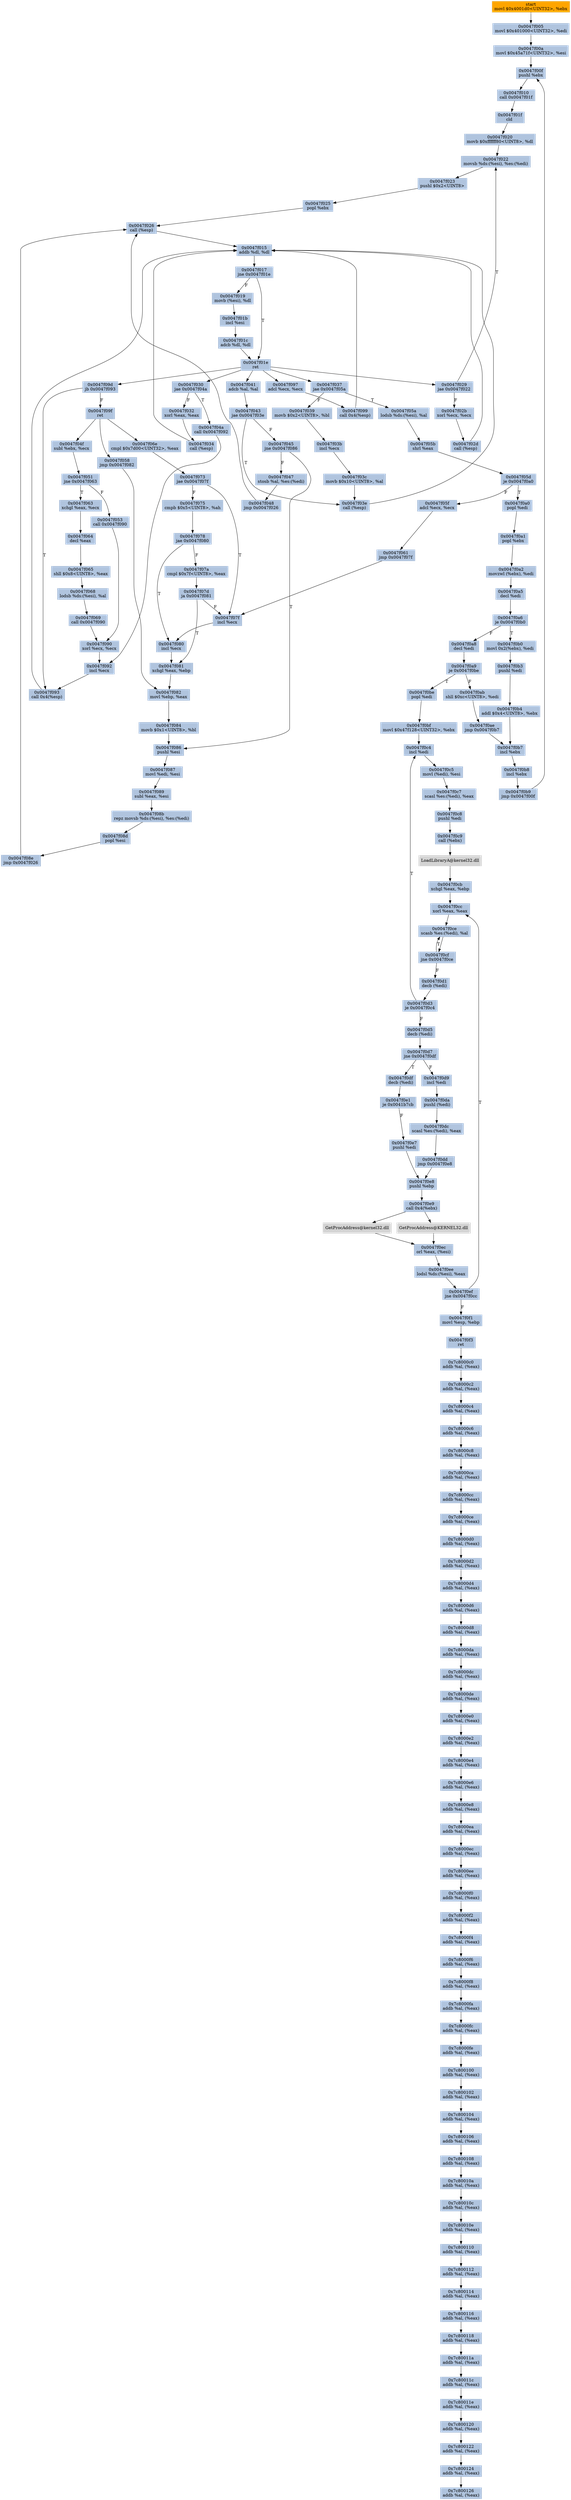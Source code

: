 digraph G {
node[shape=rectangle,style=filled,fillcolor=lightsteelblue,color=lightsteelblue]
bgcolor="transparent"
a0x0047f000movl_0x4001d0UINT32_ebx[label="start\nmovl $0x4001d0<UINT32>, %ebx",fillcolor="orange",color="lightgrey"];
a0x0047f005movl_0x401000UINT32_edi[label="0x0047f005\nmovl $0x401000<UINT32>, %edi"];
a0x0047f00amovl_0x45a71fUINT32_esi[label="0x0047f00a\nmovl $0x45a71f<UINT32>, %esi"];
a0x0047f00fpushl_ebx[label="0x0047f00f\npushl %ebx"];
a0x0047f010call_0x0047f01f[label="0x0047f010\ncall 0x0047f01f"];
a0x0047f01fcld_[label="0x0047f01f\ncld "];
a0x0047f020movb_0xffffff80UINT8_dl[label="0x0047f020\nmovb $0xffffff80<UINT8>, %dl"];
a0x0047f022movsb_ds_esi__es_edi_[label="0x0047f022\nmovsb %ds:(%esi), %es:(%edi)"];
a0x0047f023pushl_0x2UINT8[label="0x0047f023\npushl $0x2<UINT8>"];
a0x0047f025popl_ebx[label="0x0047f025\npopl %ebx"];
a0x0047f026call_esp_[label="0x0047f026\ncall (%esp)"];
a0x0047f015addb_dl_dl[label="0x0047f015\naddb %dl, %dl"];
a0x0047f017jne_0x0047f01e[label="0x0047f017\njne 0x0047f01e"];
a0x0047f019movb_esi__dl[label="0x0047f019\nmovb (%esi), %dl"];
a0x0047f01bincl_esi[label="0x0047f01b\nincl %esi"];
a0x0047f01cadcb_dl_dl[label="0x0047f01c\nadcb %dl, %dl"];
a0x0047f01eret[label="0x0047f01e\nret"];
a0x0047f029jae_0x0047f022[label="0x0047f029\njae 0x0047f022"];
a0x0047f02bxorl_ecx_ecx[label="0x0047f02b\nxorl %ecx, %ecx"];
a0x0047f02dcall_esp_[label="0x0047f02d\ncall (%esp)"];
a0x0047f030jae_0x0047f04a[label="0x0047f030\njae 0x0047f04a"];
a0x0047f032xorl_eax_eax[label="0x0047f032\nxorl %eax, %eax"];
a0x0047f034call_esp_[label="0x0047f034\ncall (%esp)"];
a0x0047f037jae_0x0047f05a[label="0x0047f037\njae 0x0047f05a"];
a0x0047f039movb_0x2UINT8_bl[label="0x0047f039\nmovb $0x2<UINT8>, %bl"];
a0x0047f03bincl_ecx[label="0x0047f03b\nincl %ecx"];
a0x0047f03cmovb_0x10UINT8_al[label="0x0047f03c\nmovb $0x10<UINT8>, %al"];
a0x0047f03ecall_esp_[label="0x0047f03e\ncall (%esp)"];
a0x0047f041adcb_al_al[label="0x0047f041\nadcb %al, %al"];
a0x0047f043jae_0x0047f03e[label="0x0047f043\njae 0x0047f03e"];
a0x0047f045jne_0x0047f086[label="0x0047f045\njne 0x0047f086"];
a0x0047f047stosb_al_es_edi_[label="0x0047f047\nstosb %al, %es:(%edi)"];
a0x0047f048jmp_0x0047f026[label="0x0047f048\njmp 0x0047f026"];
a0x0047f086pushl_esi[label="0x0047f086\npushl %esi"];
a0x0047f087movl_edi_esi[label="0x0047f087\nmovl %edi, %esi"];
a0x0047f089subl_eax_esi[label="0x0047f089\nsubl %eax, %esi"];
a0x0047f08brepz_movsb_ds_esi__es_edi_[label="0x0047f08b\nrepz movsb %ds:(%esi), %es:(%edi)"];
a0x0047f08dpopl_esi[label="0x0047f08d\npopl %esi"];
a0x0047f08ejmp_0x0047f026[label="0x0047f08e\njmp 0x0047f026"];
a0x0047f05alodsb_ds_esi__al[label="0x0047f05a\nlodsb %ds:(%esi), %al"];
a0x0047f05bshrl_eax[label="0x0047f05b\nshrl %eax"];
a0x0047f05dje_0x0047f0a0[label="0x0047f05d\nje 0x0047f0a0"];
a0x0047f05fadcl_ecx_ecx[label="0x0047f05f\nadcl %ecx, %ecx"];
a0x0047f061jmp_0x0047f07f[label="0x0047f061\njmp 0x0047f07f"];
a0x0047f07fincl_ecx[label="0x0047f07f\nincl %ecx"];
a0x0047f080incl_ecx[label="0x0047f080\nincl %ecx"];
a0x0047f081xchgl_eax_ebp[label="0x0047f081\nxchgl %eax, %ebp"];
a0x0047f082movl_ebp_eax[label="0x0047f082\nmovl %ebp, %eax"];
a0x0047f084movb_0x1UINT8_bl[label="0x0047f084\nmovb $0x1<UINT8>, %bl"];
a0x0047f04acall_0x0047f092[label="0x0047f04a\ncall 0x0047f092"];
a0x0047f092incl_ecx[label="0x0047f092\nincl %ecx"];
a0x0047f093call_0x4esp_[label="0x0047f093\ncall 0x4(%esp)"];
a0x0047f097adcl_ecx_ecx[label="0x0047f097\nadcl %ecx, %ecx"];
a0x0047f099call_0x4esp_[label="0x0047f099\ncall 0x4(%esp)"];
a0x0047f09djb_0x0047f093[label="0x0047f09d\njb 0x0047f093"];
a0x0047f09fret[label="0x0047f09f\nret"];
a0x0047f04fsubl_ebx_ecx[label="0x0047f04f\nsubl %ebx, %ecx"];
a0x0047f051jne_0x0047f063[label="0x0047f051\njne 0x0047f063"];
a0x0047f053call_0x0047f090[label="0x0047f053\ncall 0x0047f090"];
a0x0047f090xorl_ecx_ecx[label="0x0047f090\nxorl %ecx, %ecx"];
a0x0047f058jmp_0x0047f082[label="0x0047f058\njmp 0x0047f082"];
a0x0047f063xchgl_eax_ecx[label="0x0047f063\nxchgl %eax, %ecx"];
a0x0047f064decl_eax[label="0x0047f064\ndecl %eax"];
a0x0047f065shll_0x8UINT8_eax[label="0x0047f065\nshll $0x8<UINT8>, %eax"];
a0x0047f068lodsb_ds_esi__al[label="0x0047f068\nlodsb %ds:(%esi), %al"];
a0x0047f069call_0x0047f090[label="0x0047f069\ncall 0x0047f090"];
a0x0047f06ecmpl_0x7d00UINT32_eax[label="0x0047f06e\ncmpl $0x7d00<UINT32>, %eax"];
a0x0047f073jae_0x0047f07f[label="0x0047f073\njae 0x0047f07f"];
a0x0047f075cmpb_0x5UINT8_ah[label="0x0047f075\ncmpb $0x5<UINT8>, %ah"];
a0x0047f078jae_0x0047f080[label="0x0047f078\njae 0x0047f080"];
a0x0047f07acmpl_0x7fUINT8_eax[label="0x0047f07a\ncmpl $0x7f<UINT8>, %eax"];
a0x0047f07dja_0x0047f081[label="0x0047f07d\nja 0x0047f081"];
a0x0047f0a0popl_edi[label="0x0047f0a0\npopl %edi"];
a0x0047f0a1popl_ebx[label="0x0047f0a1\npopl %ebx"];
a0x0047f0a2movzwl_ebx__edi[label="0x0047f0a2\nmovzwl (%ebx), %edi"];
a0x0047f0a5decl_edi[label="0x0047f0a5\ndecl %edi"];
a0x0047f0a6je_0x0047f0b0[label="0x0047f0a6\nje 0x0047f0b0"];
a0x0047f0a8decl_edi[label="0x0047f0a8\ndecl %edi"];
a0x0047f0a9je_0x0047f0be[label="0x0047f0a9\nje 0x0047f0be"];
a0x0047f0abshll_0xcUINT8_edi[label="0x0047f0ab\nshll $0xc<UINT8>, %edi"];
a0x0047f0aejmp_0x0047f0b7[label="0x0047f0ae\njmp 0x0047f0b7"];
a0x0047f0b7incl_ebx[label="0x0047f0b7\nincl %ebx"];
a0x0047f0b8incl_ebx[label="0x0047f0b8\nincl %ebx"];
a0x0047f0b9jmp_0x0047f00f[label="0x0047f0b9\njmp 0x0047f00f"];
a0x0047f0b0movl_0x2ebx__edi[label="0x0047f0b0\nmovl 0x2(%ebx), %edi"];
a0x0047f0b3pushl_edi[label="0x0047f0b3\npushl %edi"];
a0x0047f0b4addl_0x4UINT8_ebx[label="0x0047f0b4\naddl $0x4<UINT8>, %ebx"];
a0x0047f0bepopl_edi[label="0x0047f0be\npopl %edi"];
a0x0047f0bfmovl_0x47f128UINT32_ebx[label="0x0047f0bf\nmovl $0x47f128<UINT32>, %ebx"];
a0x0047f0c4incl_edi[label="0x0047f0c4\nincl %edi"];
a0x0047f0c5movl_edi__esi[label="0x0047f0c5\nmovl (%edi), %esi"];
a0x0047f0c7scasl_es_edi__eax[label="0x0047f0c7\nscasl %es:(%edi), %eax"];
a0x0047f0c8pushl_edi[label="0x0047f0c8\npushl %edi"];
a0x0047f0c9call_ebx_[label="0x0047f0c9\ncall (%ebx)"];
LoadLibraryA_kernel32_dll[label="LoadLibraryA@kernel32.dll",fillcolor="lightgrey",color="lightgrey"];
a0x0047f0cbxchgl_eax_ebp[label="0x0047f0cb\nxchgl %eax, %ebp"];
a0x0047f0ccxorl_eax_eax[label="0x0047f0cc\nxorl %eax, %eax"];
a0x0047f0cescasb_es_edi__al[label="0x0047f0ce\nscasb %es:(%edi), %al"];
a0x0047f0cfjne_0x0047f0ce[label="0x0047f0cf\njne 0x0047f0ce"];
a0x0047f0d1decb_edi_[label="0x0047f0d1\ndecb (%edi)"];
a0x0047f0d3je_0x0047f0c4[label="0x0047f0d3\nje 0x0047f0c4"];
a0x0047f0d5decb_edi_[label="0x0047f0d5\ndecb (%edi)"];
a0x0047f0d7jne_0x0047f0df[label="0x0047f0d7\njne 0x0047f0df"];
a0x0047f0dfdecb_edi_[label="0x0047f0df\ndecb (%edi)"];
a0x0047f0e1je_0x0041b7cb[label="0x0047f0e1\nje 0x0041b7cb"];
a0x0047f0e7pushl_edi[label="0x0047f0e7\npushl %edi"];
a0x0047f0e8pushl_ebp[label="0x0047f0e8\npushl %ebp"];
a0x0047f0e9call_0x4ebx_[label="0x0047f0e9\ncall 0x4(%ebx)"];
GetProcAddress_kernel32_dll[label="GetProcAddress@kernel32.dll",fillcolor="lightgrey",color="lightgrey"];
a0x0047f0ecorl_eax_esi_[label="0x0047f0ec\norl %eax, (%esi)"];
a0x0047f0eelodsl_ds_esi__eax[label="0x0047f0ee\nlodsl %ds:(%esi), %eax"];
a0x0047f0efjne_0x0047f0cc[label="0x0047f0ef\njne 0x0047f0cc"];
GetProcAddress_KERNEL32_dll[label="GetProcAddress@KERNEL32.dll",fillcolor="lightgrey",color="lightgrey"];
a0x0047f0d9incl_edi[label="0x0047f0d9\nincl %edi"];
a0x0047f0dapushl_edi_[label="0x0047f0da\npushl (%edi)"];
a0x0047f0dcscasl_es_edi__eax[label="0x0047f0dc\nscasl %es:(%edi), %eax"];
a0x0047f0ddjmp_0x0047f0e8[label="0x0047f0dd\njmp 0x0047f0e8"];
a0x0047f0f1movl_esp_ebp[label="0x0047f0f1\nmovl %esp, %ebp"];
a0x0047f0f3ret[label="0x0047f0f3\nret"];
a0x7c8000c0addb_al_eax_[label="0x7c8000c0\naddb %al, (%eax)"];
a0x7c8000c2addb_al_eax_[label="0x7c8000c2\naddb %al, (%eax)"];
a0x7c8000c4addb_al_eax_[label="0x7c8000c4\naddb %al, (%eax)"];
a0x7c8000c6addb_al_eax_[label="0x7c8000c6\naddb %al, (%eax)"];
a0x7c8000c8addb_al_eax_[label="0x7c8000c8\naddb %al, (%eax)"];
a0x7c8000caaddb_al_eax_[label="0x7c8000ca\naddb %al, (%eax)"];
a0x7c8000ccaddb_al_eax_[label="0x7c8000cc\naddb %al, (%eax)"];
a0x7c8000ceaddb_al_eax_[label="0x7c8000ce\naddb %al, (%eax)"];
a0x7c8000d0addb_al_eax_[label="0x7c8000d0\naddb %al, (%eax)"];
a0x7c8000d2addb_al_eax_[label="0x7c8000d2\naddb %al, (%eax)"];
a0x7c8000d4addb_al_eax_[label="0x7c8000d4\naddb %al, (%eax)"];
a0x7c8000d6addb_al_eax_[label="0x7c8000d6\naddb %al, (%eax)"];
a0x7c8000d8addb_al_eax_[label="0x7c8000d8\naddb %al, (%eax)"];
a0x7c8000daaddb_al_eax_[label="0x7c8000da\naddb %al, (%eax)"];
a0x7c8000dcaddb_al_eax_[label="0x7c8000dc\naddb %al, (%eax)"];
a0x7c8000deaddb_al_eax_[label="0x7c8000de\naddb %al, (%eax)"];
a0x7c8000e0addb_al_eax_[label="0x7c8000e0\naddb %al, (%eax)"];
a0x7c8000e2addb_al_eax_[label="0x7c8000e2\naddb %al, (%eax)"];
a0x7c8000e4addb_al_eax_[label="0x7c8000e4\naddb %al, (%eax)"];
a0x7c8000e6addb_al_eax_[label="0x7c8000e6\naddb %al, (%eax)"];
a0x7c8000e8addb_al_eax_[label="0x7c8000e8\naddb %al, (%eax)"];
a0x7c8000eaaddb_al_eax_[label="0x7c8000ea\naddb %al, (%eax)"];
a0x7c8000ecaddb_al_eax_[label="0x7c8000ec\naddb %al, (%eax)"];
a0x7c8000eeaddb_al_eax_[label="0x7c8000ee\naddb %al, (%eax)"];
a0x7c8000f0addb_al_eax_[label="0x7c8000f0\naddb %al, (%eax)"];
a0x7c8000f2addb_al_eax_[label="0x7c8000f2\naddb %al, (%eax)"];
a0x7c8000f4addb_al_eax_[label="0x7c8000f4\naddb %al, (%eax)"];
a0x7c8000f6addb_al_eax_[label="0x7c8000f6\naddb %al, (%eax)"];
a0x7c8000f8addb_al_eax_[label="0x7c8000f8\naddb %al, (%eax)"];
a0x7c8000faaddb_al_eax_[label="0x7c8000fa\naddb %al, (%eax)"];
a0x7c8000fcaddb_al_eax_[label="0x7c8000fc\naddb %al, (%eax)"];
a0x7c8000feaddb_al_eax_[label="0x7c8000fe\naddb %al, (%eax)"];
a0x7c800100addb_al_eax_[label="0x7c800100\naddb %al, (%eax)"];
a0x7c800102addb_al_eax_[label="0x7c800102\naddb %al, (%eax)"];
a0x7c800104addb_al_eax_[label="0x7c800104\naddb %al, (%eax)"];
a0x7c800106addb_al_eax_[label="0x7c800106\naddb %al, (%eax)"];
a0x7c800108addb_al_eax_[label="0x7c800108\naddb %al, (%eax)"];
a0x7c80010aaddb_al_eax_[label="0x7c80010a\naddb %al, (%eax)"];
a0x7c80010caddb_al_eax_[label="0x7c80010c\naddb %al, (%eax)"];
a0x7c80010eaddb_al_eax_[label="0x7c80010e\naddb %al, (%eax)"];
a0x7c800110addb_al_eax_[label="0x7c800110\naddb %al, (%eax)"];
a0x7c800112addb_al_eax_[label="0x7c800112\naddb %al, (%eax)"];
a0x7c800114addb_al_eax_[label="0x7c800114\naddb %al, (%eax)"];
a0x7c800116addb_al_eax_[label="0x7c800116\naddb %al, (%eax)"];
a0x7c800118addb_al_eax_[label="0x7c800118\naddb %al, (%eax)"];
a0x7c80011aaddb_al_eax_[label="0x7c80011a\naddb %al, (%eax)"];
a0x7c80011caddb_al_eax_[label="0x7c80011c\naddb %al, (%eax)"];
a0x7c80011eaddb_al_eax_[label="0x7c80011e\naddb %al, (%eax)"];
a0x7c800120addb_al_eax_[label="0x7c800120\naddb %al, (%eax)"];
a0x7c800122addb_al_eax_[label="0x7c800122\naddb %al, (%eax)"];
a0x7c800124addb_al_eax_[label="0x7c800124\naddb %al, (%eax)"];
a0x7c800126addb_al_eax_[label="0x7c800126\naddb %al, (%eax)"];
a0x0047f000movl_0x4001d0UINT32_ebx -> a0x0047f005movl_0x401000UINT32_edi [color="#000000"];
a0x0047f005movl_0x401000UINT32_edi -> a0x0047f00amovl_0x45a71fUINT32_esi [color="#000000"];
a0x0047f00amovl_0x45a71fUINT32_esi -> a0x0047f00fpushl_ebx [color="#000000"];
a0x0047f00fpushl_ebx -> a0x0047f010call_0x0047f01f [color="#000000"];
a0x0047f010call_0x0047f01f -> a0x0047f01fcld_ [color="#000000"];
a0x0047f01fcld_ -> a0x0047f020movb_0xffffff80UINT8_dl [color="#000000"];
a0x0047f020movb_0xffffff80UINT8_dl -> a0x0047f022movsb_ds_esi__es_edi_ [color="#000000"];
a0x0047f022movsb_ds_esi__es_edi_ -> a0x0047f023pushl_0x2UINT8 [color="#000000"];
a0x0047f023pushl_0x2UINT8 -> a0x0047f025popl_ebx [color="#000000"];
a0x0047f025popl_ebx -> a0x0047f026call_esp_ [color="#000000"];
a0x0047f026call_esp_ -> a0x0047f015addb_dl_dl [color="#000000"];
a0x0047f015addb_dl_dl -> a0x0047f017jne_0x0047f01e [color="#000000"];
a0x0047f017jne_0x0047f01e -> a0x0047f019movb_esi__dl [color="#000000",label="F"];
a0x0047f019movb_esi__dl -> a0x0047f01bincl_esi [color="#000000"];
a0x0047f01bincl_esi -> a0x0047f01cadcb_dl_dl [color="#000000"];
a0x0047f01cadcb_dl_dl -> a0x0047f01eret [color="#000000"];
a0x0047f01eret -> a0x0047f029jae_0x0047f022 [color="#000000"];
a0x0047f029jae_0x0047f022 -> a0x0047f022movsb_ds_esi__es_edi_ [color="#000000",label="T"];
a0x0047f017jne_0x0047f01e -> a0x0047f01eret [color="#000000",label="T"];
a0x0047f029jae_0x0047f022 -> a0x0047f02bxorl_ecx_ecx [color="#000000",label="F"];
a0x0047f02bxorl_ecx_ecx -> a0x0047f02dcall_esp_ [color="#000000"];
a0x0047f02dcall_esp_ -> a0x0047f015addb_dl_dl [color="#000000"];
a0x0047f01eret -> a0x0047f030jae_0x0047f04a [color="#000000"];
a0x0047f030jae_0x0047f04a -> a0x0047f032xorl_eax_eax [color="#000000",label="F"];
a0x0047f032xorl_eax_eax -> a0x0047f034call_esp_ [color="#000000"];
a0x0047f034call_esp_ -> a0x0047f015addb_dl_dl [color="#000000"];
a0x0047f01eret -> a0x0047f037jae_0x0047f05a [color="#000000"];
a0x0047f037jae_0x0047f05a -> a0x0047f039movb_0x2UINT8_bl [color="#000000",label="F"];
a0x0047f039movb_0x2UINT8_bl -> a0x0047f03bincl_ecx [color="#000000"];
a0x0047f03bincl_ecx -> a0x0047f03cmovb_0x10UINT8_al [color="#000000"];
a0x0047f03cmovb_0x10UINT8_al -> a0x0047f03ecall_esp_ [color="#000000"];
a0x0047f03ecall_esp_ -> a0x0047f015addb_dl_dl [color="#000000"];
a0x0047f01eret -> a0x0047f041adcb_al_al [color="#000000"];
a0x0047f041adcb_al_al -> a0x0047f043jae_0x0047f03e [color="#000000"];
a0x0047f043jae_0x0047f03e -> a0x0047f03ecall_esp_ [color="#000000",label="T"];
a0x0047f043jae_0x0047f03e -> a0x0047f045jne_0x0047f086 [color="#000000",label="F"];
a0x0047f045jne_0x0047f086 -> a0x0047f047stosb_al_es_edi_ [color="#000000",label="F"];
a0x0047f047stosb_al_es_edi_ -> a0x0047f048jmp_0x0047f026 [color="#000000"];
a0x0047f048jmp_0x0047f026 -> a0x0047f026call_esp_ [color="#000000"];
a0x0047f045jne_0x0047f086 -> a0x0047f086pushl_esi [color="#000000",label="T"];
a0x0047f086pushl_esi -> a0x0047f087movl_edi_esi [color="#000000"];
a0x0047f087movl_edi_esi -> a0x0047f089subl_eax_esi [color="#000000"];
a0x0047f089subl_eax_esi -> a0x0047f08brepz_movsb_ds_esi__es_edi_ [color="#000000"];
a0x0047f08brepz_movsb_ds_esi__es_edi_ -> a0x0047f08dpopl_esi [color="#000000"];
a0x0047f08dpopl_esi -> a0x0047f08ejmp_0x0047f026 [color="#000000"];
a0x0047f08ejmp_0x0047f026 -> a0x0047f026call_esp_ [color="#000000"];
a0x0047f037jae_0x0047f05a -> a0x0047f05alodsb_ds_esi__al [color="#000000",label="T"];
a0x0047f05alodsb_ds_esi__al -> a0x0047f05bshrl_eax [color="#000000"];
a0x0047f05bshrl_eax -> a0x0047f05dje_0x0047f0a0 [color="#000000"];
a0x0047f05dje_0x0047f0a0 -> a0x0047f05fadcl_ecx_ecx [color="#000000",label="F"];
a0x0047f05fadcl_ecx_ecx -> a0x0047f061jmp_0x0047f07f [color="#000000"];
a0x0047f061jmp_0x0047f07f -> a0x0047f07fincl_ecx [color="#000000"];
a0x0047f07fincl_ecx -> a0x0047f080incl_ecx [color="#000000"];
a0x0047f080incl_ecx -> a0x0047f081xchgl_eax_ebp [color="#000000"];
a0x0047f081xchgl_eax_ebp -> a0x0047f082movl_ebp_eax [color="#000000"];
a0x0047f082movl_ebp_eax -> a0x0047f084movb_0x1UINT8_bl [color="#000000"];
a0x0047f084movb_0x1UINT8_bl -> a0x0047f086pushl_esi [color="#000000"];
a0x0047f030jae_0x0047f04a -> a0x0047f04acall_0x0047f092 [color="#000000",label="T"];
a0x0047f04acall_0x0047f092 -> a0x0047f092incl_ecx [color="#000000"];
a0x0047f092incl_ecx -> a0x0047f093call_0x4esp_ [color="#000000"];
a0x0047f093call_0x4esp_ -> a0x0047f015addb_dl_dl [color="#000000"];
a0x0047f01eret -> a0x0047f097adcl_ecx_ecx [color="#000000"];
a0x0047f097adcl_ecx_ecx -> a0x0047f099call_0x4esp_ [color="#000000"];
a0x0047f099call_0x4esp_ -> a0x0047f015addb_dl_dl [color="#000000"];
a0x0047f01eret -> a0x0047f09djb_0x0047f093 [color="#000000"];
a0x0047f09djb_0x0047f093 -> a0x0047f09fret [color="#000000",label="F"];
a0x0047f09fret -> a0x0047f04fsubl_ebx_ecx [color="#000000"];
a0x0047f04fsubl_ebx_ecx -> a0x0047f051jne_0x0047f063 [color="#000000"];
a0x0047f051jne_0x0047f063 -> a0x0047f053call_0x0047f090 [color="#000000",label="F"];
a0x0047f053call_0x0047f090 -> a0x0047f090xorl_ecx_ecx [color="#000000"];
a0x0047f090xorl_ecx_ecx -> a0x0047f092incl_ecx [color="#000000"];
a0x0047f09fret -> a0x0047f058jmp_0x0047f082 [color="#000000"];
a0x0047f058jmp_0x0047f082 -> a0x0047f082movl_ebp_eax [color="#000000"];
a0x0047f051jne_0x0047f063 -> a0x0047f063xchgl_eax_ecx [color="#000000",label="T"];
a0x0047f063xchgl_eax_ecx -> a0x0047f064decl_eax [color="#000000"];
a0x0047f064decl_eax -> a0x0047f065shll_0x8UINT8_eax [color="#000000"];
a0x0047f065shll_0x8UINT8_eax -> a0x0047f068lodsb_ds_esi__al [color="#000000"];
a0x0047f068lodsb_ds_esi__al -> a0x0047f069call_0x0047f090 [color="#000000"];
a0x0047f069call_0x0047f090 -> a0x0047f090xorl_ecx_ecx [color="#000000"];
a0x0047f09djb_0x0047f093 -> a0x0047f093call_0x4esp_ [color="#000000",label="T"];
a0x0047f09fret -> a0x0047f06ecmpl_0x7d00UINT32_eax [color="#000000"];
a0x0047f06ecmpl_0x7d00UINT32_eax -> a0x0047f073jae_0x0047f07f [color="#000000"];
a0x0047f073jae_0x0047f07f -> a0x0047f075cmpb_0x5UINT8_ah [color="#000000",label="F"];
a0x0047f075cmpb_0x5UINT8_ah -> a0x0047f078jae_0x0047f080 [color="#000000"];
a0x0047f078jae_0x0047f080 -> a0x0047f07acmpl_0x7fUINT8_eax [color="#000000",label="F"];
a0x0047f07acmpl_0x7fUINT8_eax -> a0x0047f07dja_0x0047f081 [color="#000000"];
a0x0047f07dja_0x0047f081 -> a0x0047f07fincl_ecx [color="#000000",label="F"];
a0x0047f07dja_0x0047f081 -> a0x0047f081xchgl_eax_ebp [color="#000000",label="T"];
a0x0047f078jae_0x0047f080 -> a0x0047f080incl_ecx [color="#000000",label="T"];
a0x0047f073jae_0x0047f07f -> a0x0047f07fincl_ecx [color="#000000",label="T"];
a0x0047f05dje_0x0047f0a0 -> a0x0047f0a0popl_edi [color="#000000",label="T"];
a0x0047f0a0popl_edi -> a0x0047f0a1popl_ebx [color="#000000"];
a0x0047f0a1popl_ebx -> a0x0047f0a2movzwl_ebx__edi [color="#000000"];
a0x0047f0a2movzwl_ebx__edi -> a0x0047f0a5decl_edi [color="#000000"];
a0x0047f0a5decl_edi -> a0x0047f0a6je_0x0047f0b0 [color="#000000"];
a0x0047f0a6je_0x0047f0b0 -> a0x0047f0a8decl_edi [color="#000000",label="F"];
a0x0047f0a8decl_edi -> a0x0047f0a9je_0x0047f0be [color="#000000"];
a0x0047f0a9je_0x0047f0be -> a0x0047f0abshll_0xcUINT8_edi [color="#000000",label="F"];
a0x0047f0abshll_0xcUINT8_edi -> a0x0047f0aejmp_0x0047f0b7 [color="#000000"];
a0x0047f0aejmp_0x0047f0b7 -> a0x0047f0b7incl_ebx [color="#000000"];
a0x0047f0b7incl_ebx -> a0x0047f0b8incl_ebx [color="#000000"];
a0x0047f0b8incl_ebx -> a0x0047f0b9jmp_0x0047f00f [color="#000000"];
a0x0047f0b9jmp_0x0047f00f -> a0x0047f00fpushl_ebx [color="#000000"];
a0x0047f0a6je_0x0047f0b0 -> a0x0047f0b0movl_0x2ebx__edi [color="#000000",label="T"];
a0x0047f0b0movl_0x2ebx__edi -> a0x0047f0b3pushl_edi [color="#000000"];
a0x0047f0b3pushl_edi -> a0x0047f0b4addl_0x4UINT8_ebx [color="#000000"];
a0x0047f0b4addl_0x4UINT8_ebx -> a0x0047f0b7incl_ebx [color="#000000"];
a0x0047f0a9je_0x0047f0be -> a0x0047f0bepopl_edi [color="#000000",label="T"];
a0x0047f0bepopl_edi -> a0x0047f0bfmovl_0x47f128UINT32_ebx [color="#000000"];
a0x0047f0bfmovl_0x47f128UINT32_ebx -> a0x0047f0c4incl_edi [color="#000000"];
a0x0047f0c4incl_edi -> a0x0047f0c5movl_edi__esi [color="#000000"];
a0x0047f0c5movl_edi__esi -> a0x0047f0c7scasl_es_edi__eax [color="#000000"];
a0x0047f0c7scasl_es_edi__eax -> a0x0047f0c8pushl_edi [color="#000000"];
a0x0047f0c8pushl_edi -> a0x0047f0c9call_ebx_ [color="#000000"];
a0x0047f0c9call_ebx_ -> LoadLibraryA_kernel32_dll [color="#000000"];
LoadLibraryA_kernel32_dll -> a0x0047f0cbxchgl_eax_ebp [color="#000000"];
a0x0047f0cbxchgl_eax_ebp -> a0x0047f0ccxorl_eax_eax [color="#000000"];
a0x0047f0ccxorl_eax_eax -> a0x0047f0cescasb_es_edi__al [color="#000000"];
a0x0047f0cescasb_es_edi__al -> a0x0047f0cfjne_0x0047f0ce [color="#000000"];
a0x0047f0cfjne_0x0047f0ce -> a0x0047f0cescasb_es_edi__al [color="#000000",label="T"];
a0x0047f0cfjne_0x0047f0ce -> a0x0047f0d1decb_edi_ [color="#000000",label="F"];
a0x0047f0d1decb_edi_ -> a0x0047f0d3je_0x0047f0c4 [color="#000000"];
a0x0047f0d3je_0x0047f0c4 -> a0x0047f0d5decb_edi_ [color="#000000",label="F"];
a0x0047f0d5decb_edi_ -> a0x0047f0d7jne_0x0047f0df [color="#000000"];
a0x0047f0d7jne_0x0047f0df -> a0x0047f0dfdecb_edi_ [color="#000000",label="T"];
a0x0047f0dfdecb_edi_ -> a0x0047f0e1je_0x0041b7cb [color="#000000"];
a0x0047f0e1je_0x0041b7cb -> a0x0047f0e7pushl_edi [color="#000000",label="F"];
a0x0047f0e7pushl_edi -> a0x0047f0e8pushl_ebp [color="#000000"];
a0x0047f0e8pushl_ebp -> a0x0047f0e9call_0x4ebx_ [color="#000000"];
a0x0047f0e9call_0x4ebx_ -> GetProcAddress_kernel32_dll [color="#000000"];
GetProcAddress_kernel32_dll -> a0x0047f0ecorl_eax_esi_ [color="#000000"];
a0x0047f0ecorl_eax_esi_ -> a0x0047f0eelodsl_ds_esi__eax [color="#000000"];
a0x0047f0eelodsl_ds_esi__eax -> a0x0047f0efjne_0x0047f0cc [color="#000000"];
a0x0047f0efjne_0x0047f0cc -> a0x0047f0ccxorl_eax_eax [color="#000000",label="T"];
a0x0047f0d3je_0x0047f0c4 -> a0x0047f0c4incl_edi [color="#000000",label="T"];
a0x0047f0e9call_0x4ebx_ -> GetProcAddress_KERNEL32_dll [color="#000000"];
GetProcAddress_KERNEL32_dll -> a0x0047f0ecorl_eax_esi_ [color="#000000"];
a0x0047f0d7jne_0x0047f0df -> a0x0047f0d9incl_edi [color="#000000",label="F"];
a0x0047f0d9incl_edi -> a0x0047f0dapushl_edi_ [color="#000000"];
a0x0047f0dapushl_edi_ -> a0x0047f0dcscasl_es_edi__eax [color="#000000"];
a0x0047f0dcscasl_es_edi__eax -> a0x0047f0ddjmp_0x0047f0e8 [color="#000000"];
a0x0047f0ddjmp_0x0047f0e8 -> a0x0047f0e8pushl_ebp [color="#000000"];
a0x0047f0efjne_0x0047f0cc -> a0x0047f0f1movl_esp_ebp [color="#000000",label="F"];
a0x0047f0f1movl_esp_ebp -> a0x0047f0f3ret [color="#000000"];
a0x0047f0f3ret -> a0x7c8000c0addb_al_eax_ [color="#000000"];
a0x7c8000c0addb_al_eax_ -> a0x7c8000c2addb_al_eax_ [color="#000000"];
a0x7c8000c2addb_al_eax_ -> a0x7c8000c4addb_al_eax_ [color="#000000"];
a0x7c8000c4addb_al_eax_ -> a0x7c8000c6addb_al_eax_ [color="#000000"];
a0x7c8000c6addb_al_eax_ -> a0x7c8000c8addb_al_eax_ [color="#000000"];
a0x7c8000c8addb_al_eax_ -> a0x7c8000caaddb_al_eax_ [color="#000000"];
a0x7c8000caaddb_al_eax_ -> a0x7c8000ccaddb_al_eax_ [color="#000000"];
a0x7c8000ccaddb_al_eax_ -> a0x7c8000ceaddb_al_eax_ [color="#000000"];
a0x7c8000ceaddb_al_eax_ -> a0x7c8000d0addb_al_eax_ [color="#000000"];
a0x7c8000d0addb_al_eax_ -> a0x7c8000d2addb_al_eax_ [color="#000000"];
a0x7c8000d2addb_al_eax_ -> a0x7c8000d4addb_al_eax_ [color="#000000"];
a0x7c8000d4addb_al_eax_ -> a0x7c8000d6addb_al_eax_ [color="#000000"];
a0x7c8000d6addb_al_eax_ -> a0x7c8000d8addb_al_eax_ [color="#000000"];
a0x7c8000d8addb_al_eax_ -> a0x7c8000daaddb_al_eax_ [color="#000000"];
a0x7c8000daaddb_al_eax_ -> a0x7c8000dcaddb_al_eax_ [color="#000000"];
a0x7c8000dcaddb_al_eax_ -> a0x7c8000deaddb_al_eax_ [color="#000000"];
a0x7c8000deaddb_al_eax_ -> a0x7c8000e0addb_al_eax_ [color="#000000"];
a0x7c8000e0addb_al_eax_ -> a0x7c8000e2addb_al_eax_ [color="#000000"];
a0x7c8000e2addb_al_eax_ -> a0x7c8000e4addb_al_eax_ [color="#000000"];
a0x7c8000e4addb_al_eax_ -> a0x7c8000e6addb_al_eax_ [color="#000000"];
a0x7c8000e6addb_al_eax_ -> a0x7c8000e8addb_al_eax_ [color="#000000"];
a0x7c8000e8addb_al_eax_ -> a0x7c8000eaaddb_al_eax_ [color="#000000"];
a0x7c8000eaaddb_al_eax_ -> a0x7c8000ecaddb_al_eax_ [color="#000000"];
a0x7c8000ecaddb_al_eax_ -> a0x7c8000eeaddb_al_eax_ [color="#000000"];
a0x7c8000eeaddb_al_eax_ -> a0x7c8000f0addb_al_eax_ [color="#000000"];
a0x7c8000f0addb_al_eax_ -> a0x7c8000f2addb_al_eax_ [color="#000000"];
a0x7c8000f2addb_al_eax_ -> a0x7c8000f4addb_al_eax_ [color="#000000"];
a0x7c8000f4addb_al_eax_ -> a0x7c8000f6addb_al_eax_ [color="#000000"];
a0x7c8000f6addb_al_eax_ -> a0x7c8000f8addb_al_eax_ [color="#000000"];
a0x7c8000f8addb_al_eax_ -> a0x7c8000faaddb_al_eax_ [color="#000000"];
a0x7c8000faaddb_al_eax_ -> a0x7c8000fcaddb_al_eax_ [color="#000000"];
a0x7c8000fcaddb_al_eax_ -> a0x7c8000feaddb_al_eax_ [color="#000000"];
a0x7c8000feaddb_al_eax_ -> a0x7c800100addb_al_eax_ [color="#000000"];
a0x7c800100addb_al_eax_ -> a0x7c800102addb_al_eax_ [color="#000000"];
a0x7c800102addb_al_eax_ -> a0x7c800104addb_al_eax_ [color="#000000"];
a0x7c800104addb_al_eax_ -> a0x7c800106addb_al_eax_ [color="#000000"];
a0x7c800106addb_al_eax_ -> a0x7c800108addb_al_eax_ [color="#000000"];
a0x7c800108addb_al_eax_ -> a0x7c80010aaddb_al_eax_ [color="#000000"];
a0x7c80010aaddb_al_eax_ -> a0x7c80010caddb_al_eax_ [color="#000000"];
a0x7c80010caddb_al_eax_ -> a0x7c80010eaddb_al_eax_ [color="#000000"];
a0x7c80010eaddb_al_eax_ -> a0x7c800110addb_al_eax_ [color="#000000"];
a0x7c800110addb_al_eax_ -> a0x7c800112addb_al_eax_ [color="#000000"];
a0x7c800112addb_al_eax_ -> a0x7c800114addb_al_eax_ [color="#000000"];
a0x7c800114addb_al_eax_ -> a0x7c800116addb_al_eax_ [color="#000000"];
a0x7c800116addb_al_eax_ -> a0x7c800118addb_al_eax_ [color="#000000"];
a0x7c800118addb_al_eax_ -> a0x7c80011aaddb_al_eax_ [color="#000000"];
a0x7c80011aaddb_al_eax_ -> a0x7c80011caddb_al_eax_ [color="#000000"];
a0x7c80011caddb_al_eax_ -> a0x7c80011eaddb_al_eax_ [color="#000000"];
a0x7c80011eaddb_al_eax_ -> a0x7c800120addb_al_eax_ [color="#000000"];
a0x7c800120addb_al_eax_ -> a0x7c800122addb_al_eax_ [color="#000000"];
a0x7c800122addb_al_eax_ -> a0x7c800124addb_al_eax_ [color="#000000"];
a0x7c800124addb_al_eax_ -> a0x7c800126addb_al_eax_ [color="#000000"];
}
